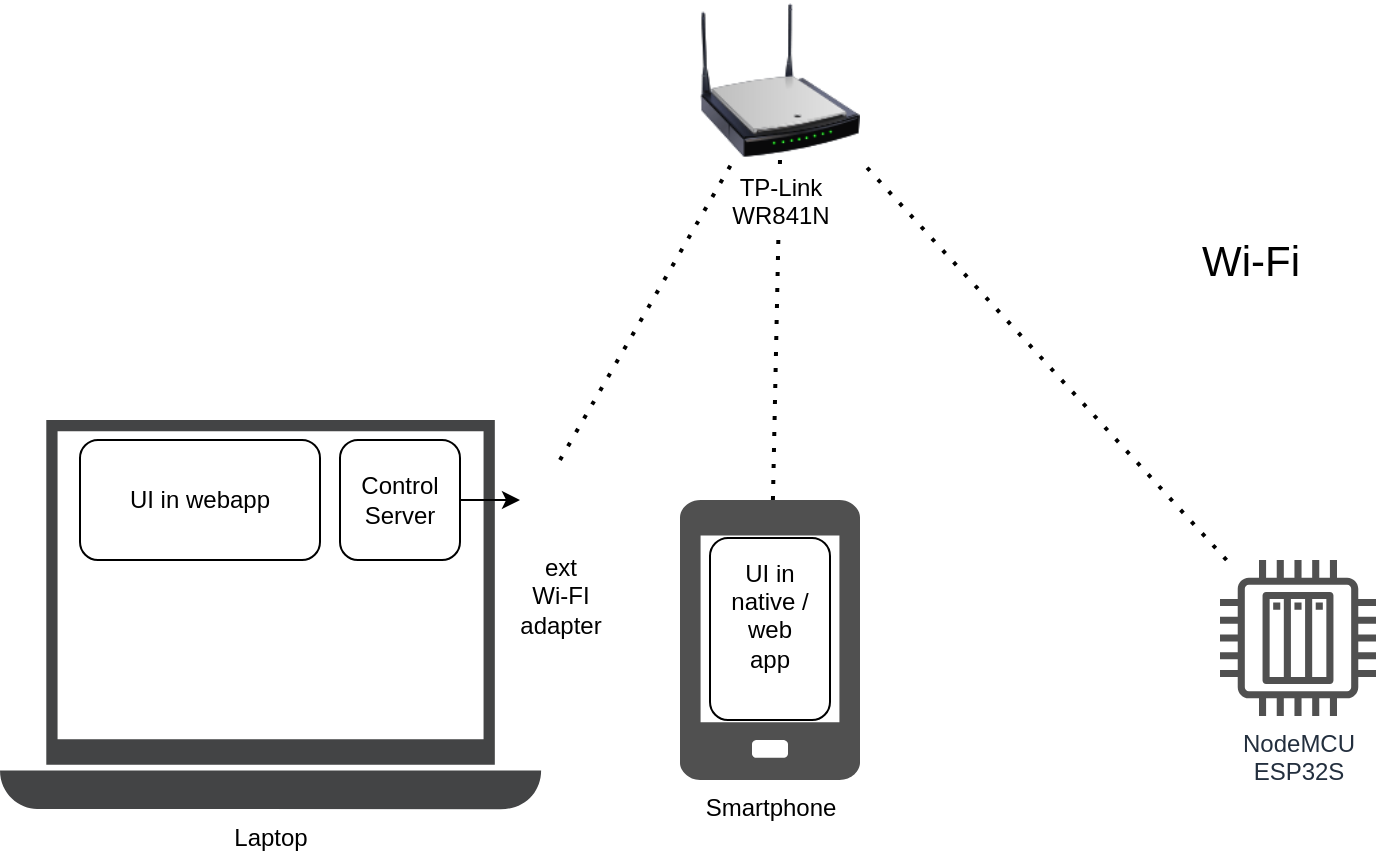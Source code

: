 <mxfile version="25.0.1">
  <diagram name="Page-1" id="TUjGBYmN5vB9IRHc3ssu">
    <mxGraphModel dx="1434" dy="742" grid="1" gridSize="10" guides="1" tooltips="1" connect="1" arrows="1" fold="1" page="1" pageScale="1" pageWidth="850" pageHeight="1100" math="0" shadow="0">
      <root>
        <mxCell id="0" />
        <mxCell id="1" parent="0" />
        <mxCell id="A2IYBz6oT9jH6Z14G10n-4" value="" style="group;fillColor=none;" parent="1" vertex="1" connectable="0">
          <mxGeometry x="40" y="380" width="290" height="194.8" as="geometry" />
        </mxCell>
        <mxCell id="A2IYBz6oT9jH6Z14G10n-1" value="Laptop" style="sketch=0;pointerEvents=1;shadow=0;dashed=0;html=1;strokeColor=none;fillColor=#434445;aspect=fixed;labelPosition=center;verticalLabelPosition=bottom;verticalAlign=top;align=center;outlineConnect=0;shape=mxgraph.vvd.laptop;" parent="A2IYBz6oT9jH6Z14G10n-4" vertex="1">
          <mxGeometry width="270.56" height="194.8" as="geometry" />
        </mxCell>
        <mxCell id="A2IYBz6oT9jH6Z14G10n-2" value="ext&lt;br&gt;Wi-FI&lt;br&gt;adapter" style="shape=image;html=1;verticalAlign=top;verticalLabelPosition=bottom;labelBackgroundColor=#ffffff;imageAspect=0;aspect=fixed;image=https://cdn1.iconfinder.com/data/icons/electronics-glyph-24/24/internet_dongle_usb_usb_adapter_usb_modem_wifi_usb-128.png" parent="A2IYBz6oT9jH6Z14G10n-4" vertex="1">
          <mxGeometry x="260" y="20" width="40" height="40" as="geometry" />
        </mxCell>
        <mxCell id="A2IYBz6oT9jH6Z14G10n-7" style="edgeStyle=orthogonalEdgeStyle;rounded=0;orthogonalLoop=1;jettySize=auto;html=1;" parent="A2IYBz6oT9jH6Z14G10n-4" source="A2IYBz6oT9jH6Z14G10n-6" target="A2IYBz6oT9jH6Z14G10n-2" edge="1">
          <mxGeometry relative="1" as="geometry" />
        </mxCell>
        <mxCell id="A2IYBz6oT9jH6Z14G10n-6" value="Control Server" style="rounded=1;whiteSpace=wrap;html=1;" parent="A2IYBz6oT9jH6Z14G10n-4" vertex="1">
          <mxGeometry x="170" y="10" width="60" height="60" as="geometry" />
        </mxCell>
        <mxCell id="A2IYBz6oT9jH6Z14G10n-8" value="UI in webapp" style="rounded=1;whiteSpace=wrap;html=1;" parent="A2IYBz6oT9jH6Z14G10n-4" vertex="1">
          <mxGeometry x="40" y="10" width="120" height="60" as="geometry" />
        </mxCell>
        <mxCell id="A2IYBz6oT9jH6Z14G10n-5" value="Smartphone" style="sketch=0;pointerEvents=1;shadow=0;dashed=0;html=1;strokeColor=none;fillColor=#505050;labelPosition=center;verticalLabelPosition=bottom;verticalAlign=top;outlineConnect=0;align=center;shape=mxgraph.office.devices.cell_phone_generic;" parent="1" vertex="1">
          <mxGeometry x="380" y="420" width="90" height="140" as="geometry" />
        </mxCell>
        <mxCell id="A2IYBz6oT9jH6Z14G10n-9" value="NodeMCU&lt;br&gt;ESP32S" style="sketch=0;outlineConnect=0;fontColor=#232F3E;gradientColor=none;fillColor=#505050;strokeColor=none;dashed=0;verticalLabelPosition=bottom;verticalAlign=top;align=center;html=1;fontSize=12;fontStyle=0;aspect=fixed;pointerEvents=1;shape=mxgraph.aws4.iot_thing_plc;" parent="1" vertex="1">
          <mxGeometry x="650" y="450" width="78" height="78" as="geometry" />
        </mxCell>
        <mxCell id="A2IYBz6oT9jH6Z14G10n-10" value="" style="endArrow=none;dashed=1;html=1;dashPattern=1 3;strokeWidth=2;rounded=0;exitX=0.5;exitY=0;exitDx=0;exitDy=0;" parent="1" source="A2IYBz6oT9jH6Z14G10n-2" target="A2IYBz6oT9jH6Z14G10n-3" edge="1">
          <mxGeometry width="50" height="50" relative="1" as="geometry">
            <mxPoint x="100" y="260" as="sourcePoint" />
            <mxPoint x="150" y="210" as="targetPoint" />
          </mxGeometry>
        </mxCell>
        <mxCell id="A2IYBz6oT9jH6Z14G10n-11" value="" style="endArrow=none;dashed=1;html=1;dashPattern=1 3;strokeWidth=2;rounded=0;entryX=0.5;entryY=1;entryDx=0;entryDy=0;" parent="1" source="A2IYBz6oT9jH6Z14G10n-5" target="A2IYBz6oT9jH6Z14G10n-3" edge="1">
          <mxGeometry width="50" height="50" relative="1" as="geometry">
            <mxPoint x="100" y="290" as="sourcePoint" />
            <mxPoint x="150" y="240" as="targetPoint" />
          </mxGeometry>
        </mxCell>
        <mxCell id="A2IYBz6oT9jH6Z14G10n-3" value="TP-Link&lt;br&gt;WR841N" style="image;html=1;image=img/lib/clip_art/networking/Wireless_Router_N_128x128.png" parent="1" vertex="1">
          <mxGeometry x="390" y="170" width="80" height="80" as="geometry" />
        </mxCell>
        <mxCell id="A2IYBz6oT9jH6Z14G10n-12" value="UI in&lt;br&gt;native /&lt;br&gt;web&lt;br&gt;app&lt;div&gt;&lt;br/&gt;&lt;/div&gt;" style="rounded=1;whiteSpace=wrap;html=1;" parent="1" vertex="1">
          <mxGeometry x="395" y="439" width="60" height="91" as="geometry" />
        </mxCell>
        <mxCell id="A2IYBz6oT9jH6Z14G10n-13" value="" style="endArrow=none;dashed=1;html=1;dashPattern=1 3;strokeWidth=2;rounded=0;entryX=1;entryY=1;entryDx=0;entryDy=0;" parent="1" source="A2IYBz6oT9jH6Z14G10n-9" target="A2IYBz6oT9jH6Z14G10n-3" edge="1">
          <mxGeometry width="50" height="50" relative="1" as="geometry">
            <mxPoint x="170" y="310" as="sourcePoint" />
            <mxPoint x="220" y="260" as="targetPoint" />
          </mxGeometry>
        </mxCell>
        <mxCell id="A2IYBz6oT9jH6Z14G10n-14" value="Wi-Fi" style="text;html=1;align=center;verticalAlign=middle;resizable=0;points=[];autosize=1;strokeColor=none;fillColor=none;fontSize=21;" parent="1" vertex="1">
          <mxGeometry x="630" y="280" width="70" height="40" as="geometry" />
        </mxCell>
      </root>
    </mxGraphModel>
  </diagram>
</mxfile>
